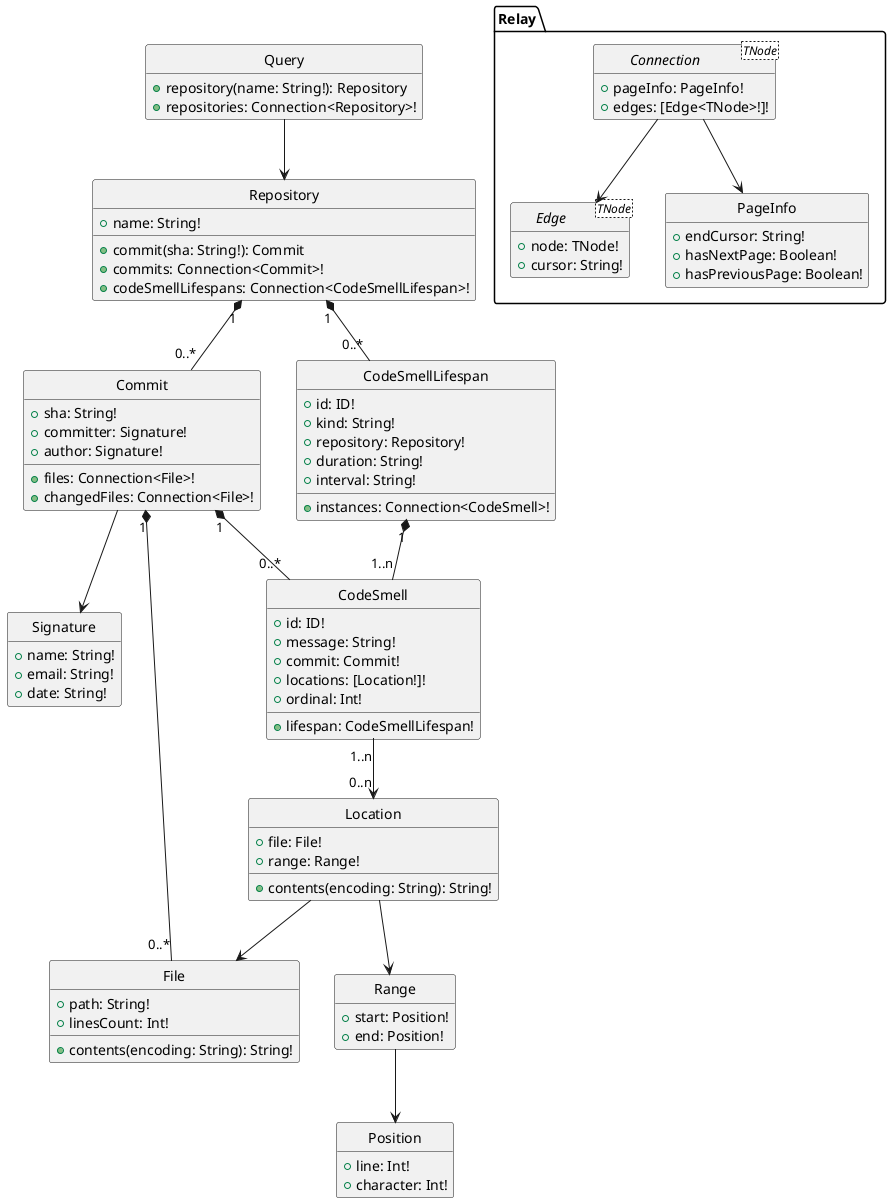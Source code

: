 @startuml GraphQL
hide circle
hide empty members

class Query {
  {method} +repository(name: String!): Repository
  {method} +repositories: Connection<Repository>!
}
Query --> Repository

class Repository {
  +name: String!
  {method} +commit(sha: String!): Commit
  {method} +commits: Connection<Commit>!
  {method} +codeSmellLifespans: Connection<CodeSmellLifespan>!
}
Repository "1" *-- "0..*" Commit
Repository "1" *-- "0..*" CodeSmellLifespan

class Commit {
  +sha: String!
  +committer: Signature!
  +author: Signature!
  {method} +files: Connection<File>!
  {method} +changedFiles: Connection<File>!
}
Commit --> Signature
Commit "1" *-- "0..*" CodeSmell
Commit "1" *-- "0..*" File

class Signature {
  +name: String!
  +email: String!
  +date: String!
}

class CodeSmell {
  +id: ID!
  +message: String!
  +commit: Commit!
  +locations: [Location!]!
  +ordinal: Int!
  {method} +lifespan: CodeSmellLifespan!
}
CodeSmell "1..n" --> "0..n" Location

class Location {
  +file: File!
  +range: Range!
  +contents(encoding: String): String!
}
Location --> Range
Location --> File
class Range {
  +start: Position!
  +end: Position!
}
Range --> Position
class Position {
  +line: Int!
  +character: Int!
}

class CodeSmellLifespan {
  +id: ID!
  +kind: String!
  +repository: Repository!
  +duration: String!
  +interval: String!
  {method} +instances: Connection<CodeSmell>!
}
CodeSmellLifespan "1" *-- "1..n" CodeSmell

class File {
  +path: String!
  +linesCount: Int!
  +contents(encoding: String): String!
}

namespace Relay {
  interface Connection<TNode> {
    +pageInfo: PageInfo!
    +edges: [Edge<TNode>!]!
  }
  Connection --> Edge
  Connection --> PageInfo
  class PageInfo {
    +endCursor: String!
    +hasNextPage: Boolean!
    +hasPreviousPage: Boolean!
  }
  interface Edge<TNode> {
    +node: TNode!
    +cursor: String!
  }
}
@enduml
